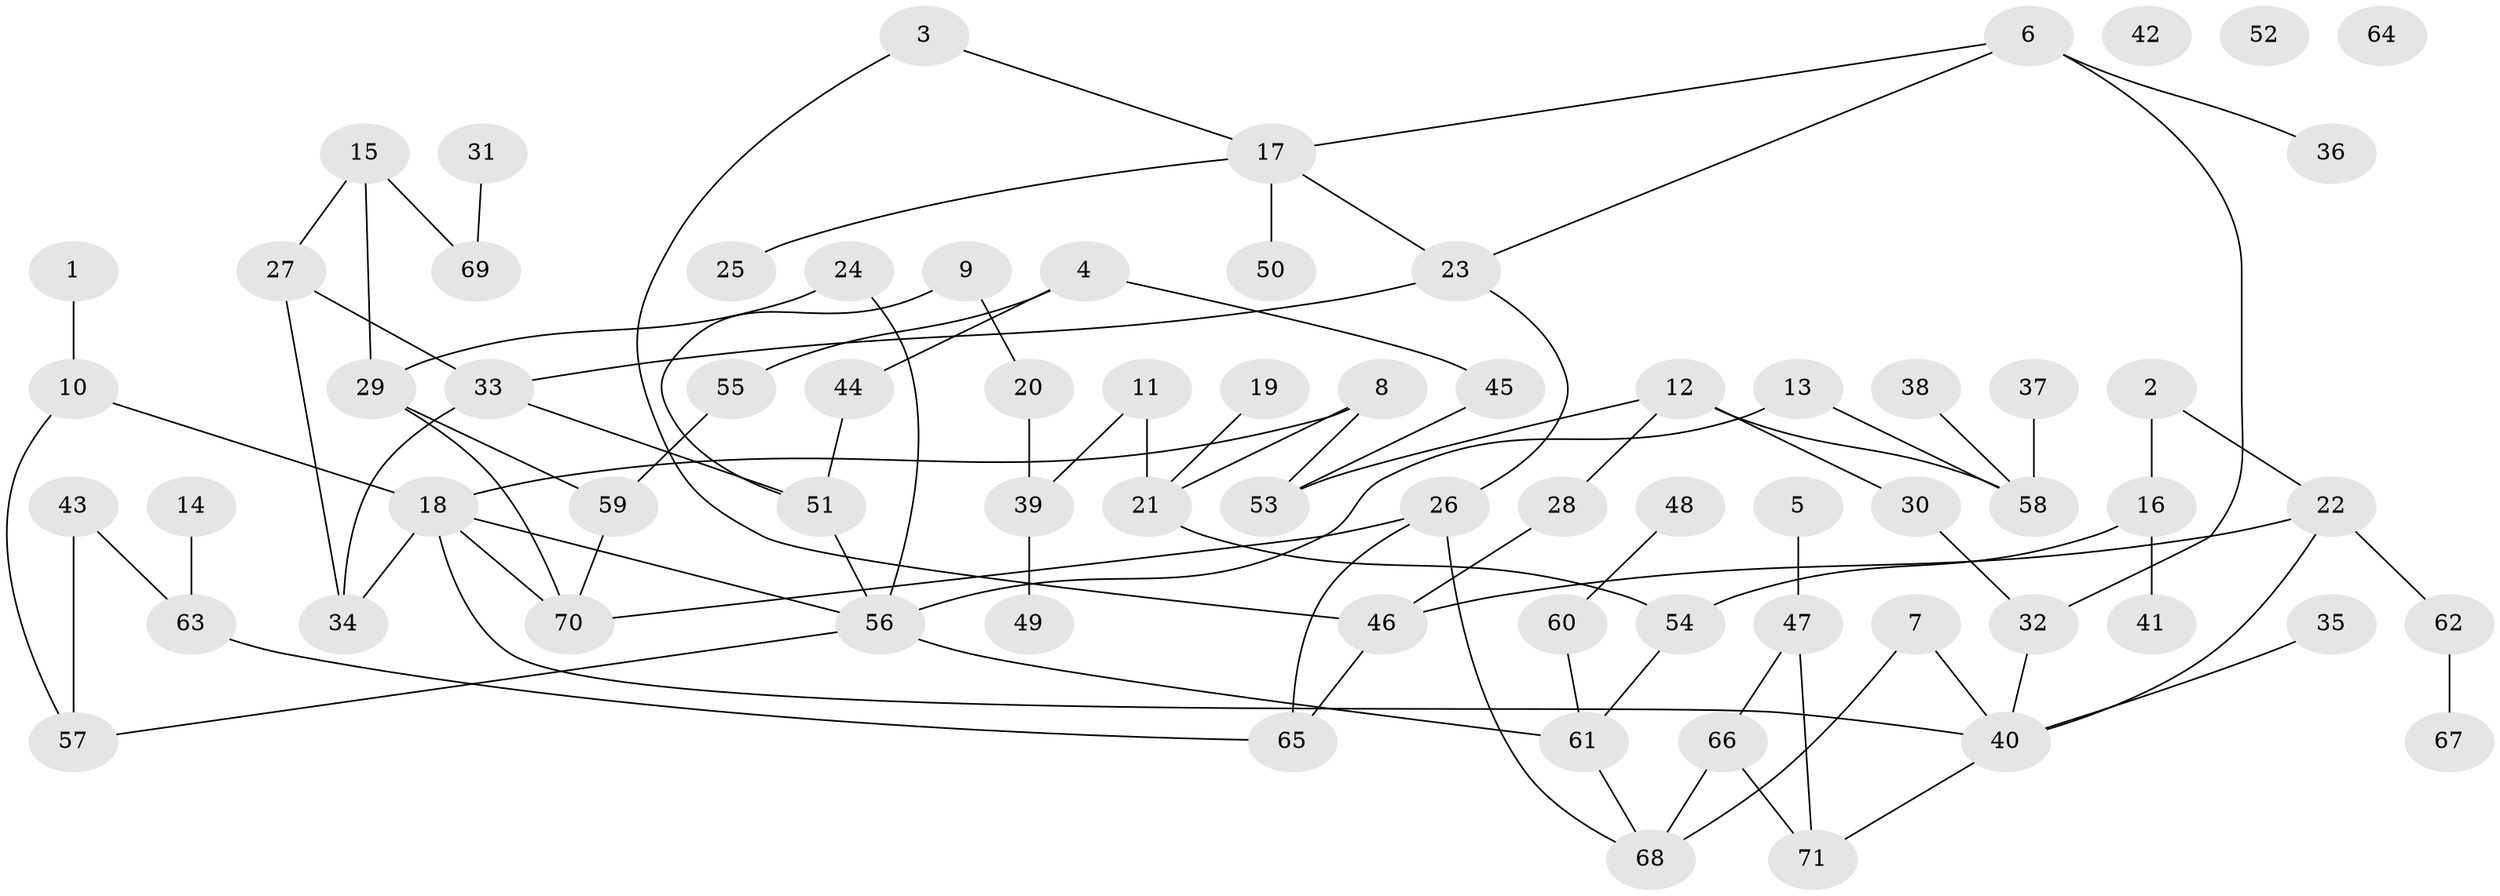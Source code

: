 // Generated by graph-tools (version 1.1) at 2025/49/03/09/25 03:49:15]
// undirected, 71 vertices, 91 edges
graph export_dot {
graph [start="1"]
  node [color=gray90,style=filled];
  1;
  2;
  3;
  4;
  5;
  6;
  7;
  8;
  9;
  10;
  11;
  12;
  13;
  14;
  15;
  16;
  17;
  18;
  19;
  20;
  21;
  22;
  23;
  24;
  25;
  26;
  27;
  28;
  29;
  30;
  31;
  32;
  33;
  34;
  35;
  36;
  37;
  38;
  39;
  40;
  41;
  42;
  43;
  44;
  45;
  46;
  47;
  48;
  49;
  50;
  51;
  52;
  53;
  54;
  55;
  56;
  57;
  58;
  59;
  60;
  61;
  62;
  63;
  64;
  65;
  66;
  67;
  68;
  69;
  70;
  71;
  1 -- 10;
  2 -- 16;
  2 -- 22;
  3 -- 17;
  3 -- 46;
  4 -- 44;
  4 -- 45;
  4 -- 55;
  5 -- 47;
  6 -- 17;
  6 -- 23;
  6 -- 32;
  6 -- 36;
  7 -- 40;
  7 -- 68;
  8 -- 18;
  8 -- 21;
  8 -- 53;
  9 -- 20;
  9 -- 51;
  10 -- 18;
  10 -- 57;
  11 -- 21;
  11 -- 39;
  12 -- 28;
  12 -- 30;
  12 -- 53;
  12 -- 58;
  13 -- 56;
  13 -- 58;
  14 -- 63;
  15 -- 27;
  15 -- 29;
  15 -- 69;
  16 -- 41;
  16 -- 54;
  17 -- 23;
  17 -- 25;
  17 -- 50;
  18 -- 34;
  18 -- 40;
  18 -- 56;
  18 -- 70;
  19 -- 21;
  20 -- 39;
  21 -- 54;
  22 -- 40;
  22 -- 46;
  22 -- 62;
  23 -- 26;
  23 -- 33;
  24 -- 29;
  24 -- 56;
  26 -- 65;
  26 -- 68;
  26 -- 70;
  27 -- 33;
  27 -- 34;
  28 -- 46;
  29 -- 59;
  29 -- 70;
  30 -- 32;
  31 -- 69;
  32 -- 40;
  33 -- 34;
  33 -- 51;
  35 -- 40;
  37 -- 58;
  38 -- 58;
  39 -- 49;
  40 -- 71;
  43 -- 57;
  43 -- 63;
  44 -- 51;
  45 -- 53;
  46 -- 65;
  47 -- 66;
  47 -- 71;
  48 -- 60;
  51 -- 56;
  54 -- 61;
  55 -- 59;
  56 -- 57;
  56 -- 61;
  59 -- 70;
  60 -- 61;
  61 -- 68;
  62 -- 67;
  63 -- 65;
  66 -- 68;
  66 -- 71;
}
